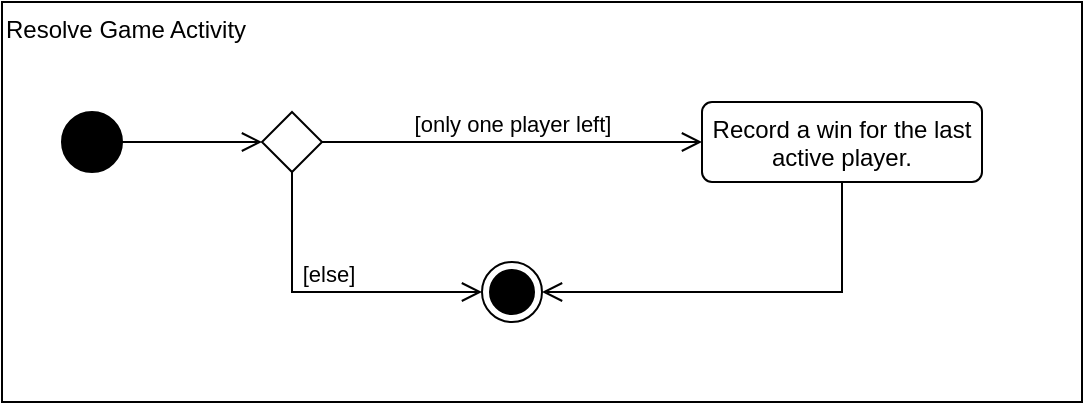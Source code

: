 <mxfile version="23.0.0" type="dropbox">
  <diagram name="Page-1" id="GY5woArtewsTeStQieaP">
    <mxGraphModel dx="674" dy="350" grid="1" gridSize="10" guides="1" tooltips="1" connect="1" arrows="1" fold="1" page="1" pageScale="1" pageWidth="850" pageHeight="1100" math="0" shadow="0">
      <root>
        <mxCell id="0" />
        <mxCell id="1" parent="0" />
        <mxCell id="rApSY0qO-RPaJ-NSF46p-1" value="Resolve Game Activity" style="html=1;dashed=0;whiteSpace=wrap;align=left;verticalAlign=top;" vertex="1" parent="1">
          <mxGeometry x="40" y="30" width="540" height="200" as="geometry" />
        </mxCell>
        <mxCell id="rApSY0qO-RPaJ-NSF46p-2" value="" style="ellipse;fillColor=strokeColor;html=1;" vertex="1" parent="1">
          <mxGeometry x="70" y="85" width="30" height="30" as="geometry" />
        </mxCell>
        <mxCell id="rApSY0qO-RPaJ-NSF46p-3" value="" style="endArrow=open;startArrow=none;endFill=0;startFill=0;endSize=8;html=1;verticalAlign=bottom;labelBackgroundColor=none;strokeWidth=1;rounded=0;" edge="1" parent="1" source="rApSY0qO-RPaJ-NSF46p-2" target="rApSY0qO-RPaJ-NSF46p-5">
          <mxGeometry width="160" relative="1" as="geometry">
            <mxPoint x="330" y="210" as="sourcePoint" />
            <mxPoint x="490" y="210" as="targetPoint" />
          </mxGeometry>
        </mxCell>
        <mxCell id="rApSY0qO-RPaJ-NSF46p-4" value="Record a win for the last active player." style="html=1;align=center;verticalAlign=top;rounded=1;absoluteArcSize=1;arcSize=10;dashed=0;whiteSpace=wrap;" vertex="1" parent="1">
          <mxGeometry x="390" y="80" width="140" height="40" as="geometry" />
        </mxCell>
        <mxCell id="rApSY0qO-RPaJ-NSF46p-5" value="" style="rhombus;" vertex="1" parent="1">
          <mxGeometry x="170" y="85" width="30" height="30" as="geometry" />
        </mxCell>
        <mxCell id="rApSY0qO-RPaJ-NSF46p-7" value="[only one player left]" style="endArrow=open;startArrow=none;endFill=0;startFill=0;endSize=8;html=1;verticalAlign=bottom;labelBackgroundColor=none;strokeWidth=1;rounded=0;exitX=1;exitY=0.5;exitDx=0;exitDy=0;" edge="1" parent="1" source="rApSY0qO-RPaJ-NSF46p-5" target="rApSY0qO-RPaJ-NSF46p-4">
          <mxGeometry width="160" relative="1" as="geometry">
            <mxPoint x="340" y="110" as="sourcePoint" />
            <mxPoint x="500" y="110" as="targetPoint" />
          </mxGeometry>
        </mxCell>
        <mxCell id="rApSY0qO-RPaJ-NSF46p-9" value="" style="ellipse;html=1;shape=endState;fillColor=strokeColor;" vertex="1" parent="1">
          <mxGeometry x="280" y="160" width="30" height="30" as="geometry" />
        </mxCell>
        <mxCell id="rApSY0qO-RPaJ-NSF46p-10" value="[else]" style="endArrow=open;startArrow=none;endFill=0;startFill=0;endSize=8;html=1;verticalAlign=bottom;labelBackgroundColor=none;strokeWidth=1;rounded=0;exitX=0.5;exitY=1;exitDx=0;exitDy=0;" edge="1" parent="1" source="rApSY0qO-RPaJ-NSF46p-5" target="rApSY0qO-RPaJ-NSF46p-9">
          <mxGeometry width="160" relative="1" as="geometry">
            <mxPoint x="340" y="260" as="sourcePoint" />
            <mxPoint x="500" y="260" as="targetPoint" />
            <Array as="points">
              <mxPoint x="185" y="175" />
            </Array>
          </mxGeometry>
        </mxCell>
        <mxCell id="rApSY0qO-RPaJ-NSF46p-11" value="" style="endArrow=open;startArrow=none;endFill=0;startFill=0;endSize=8;html=1;verticalAlign=bottom;labelBackgroundColor=none;strokeWidth=1;rounded=0;" edge="1" parent="1" source="rApSY0qO-RPaJ-NSF46p-4" target="rApSY0qO-RPaJ-NSF46p-9">
          <mxGeometry width="160" relative="1" as="geometry">
            <mxPoint x="340" y="260" as="sourcePoint" />
            <mxPoint x="500" y="260" as="targetPoint" />
            <Array as="points">
              <mxPoint x="460" y="175" />
            </Array>
          </mxGeometry>
        </mxCell>
      </root>
    </mxGraphModel>
  </diagram>
</mxfile>
